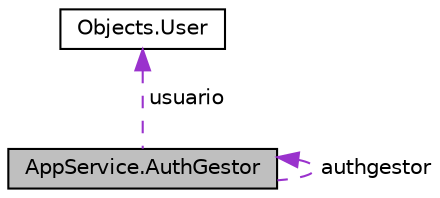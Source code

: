 digraph "AppService.AuthGestor"
{
 // LATEX_PDF_SIZE
  edge [fontname="Helvetica",fontsize="10",labelfontname="Helvetica",labelfontsize="10"];
  node [fontname="Helvetica",fontsize="10",shape=record];
  Node1 [label="AppService.AuthGestor",height=0.2,width=0.4,color="black", fillcolor="grey75", style="filled", fontcolor="black",tooltip=" "];
  Node2 -> Node1 [dir="back",color="darkorchid3",fontsize="10",style="dashed",label=" usuario" ,fontname="Helvetica"];
  Node2 [label="Objects.User",height=0.2,width=0.4,color="black", fillcolor="white", style="filled",URL="$class_objects_1_1_user.html",tooltip=" "];
  Node1 -> Node1 [dir="back",color="darkorchid3",fontsize="10",style="dashed",label=" authgestor" ,fontname="Helvetica"];
}
